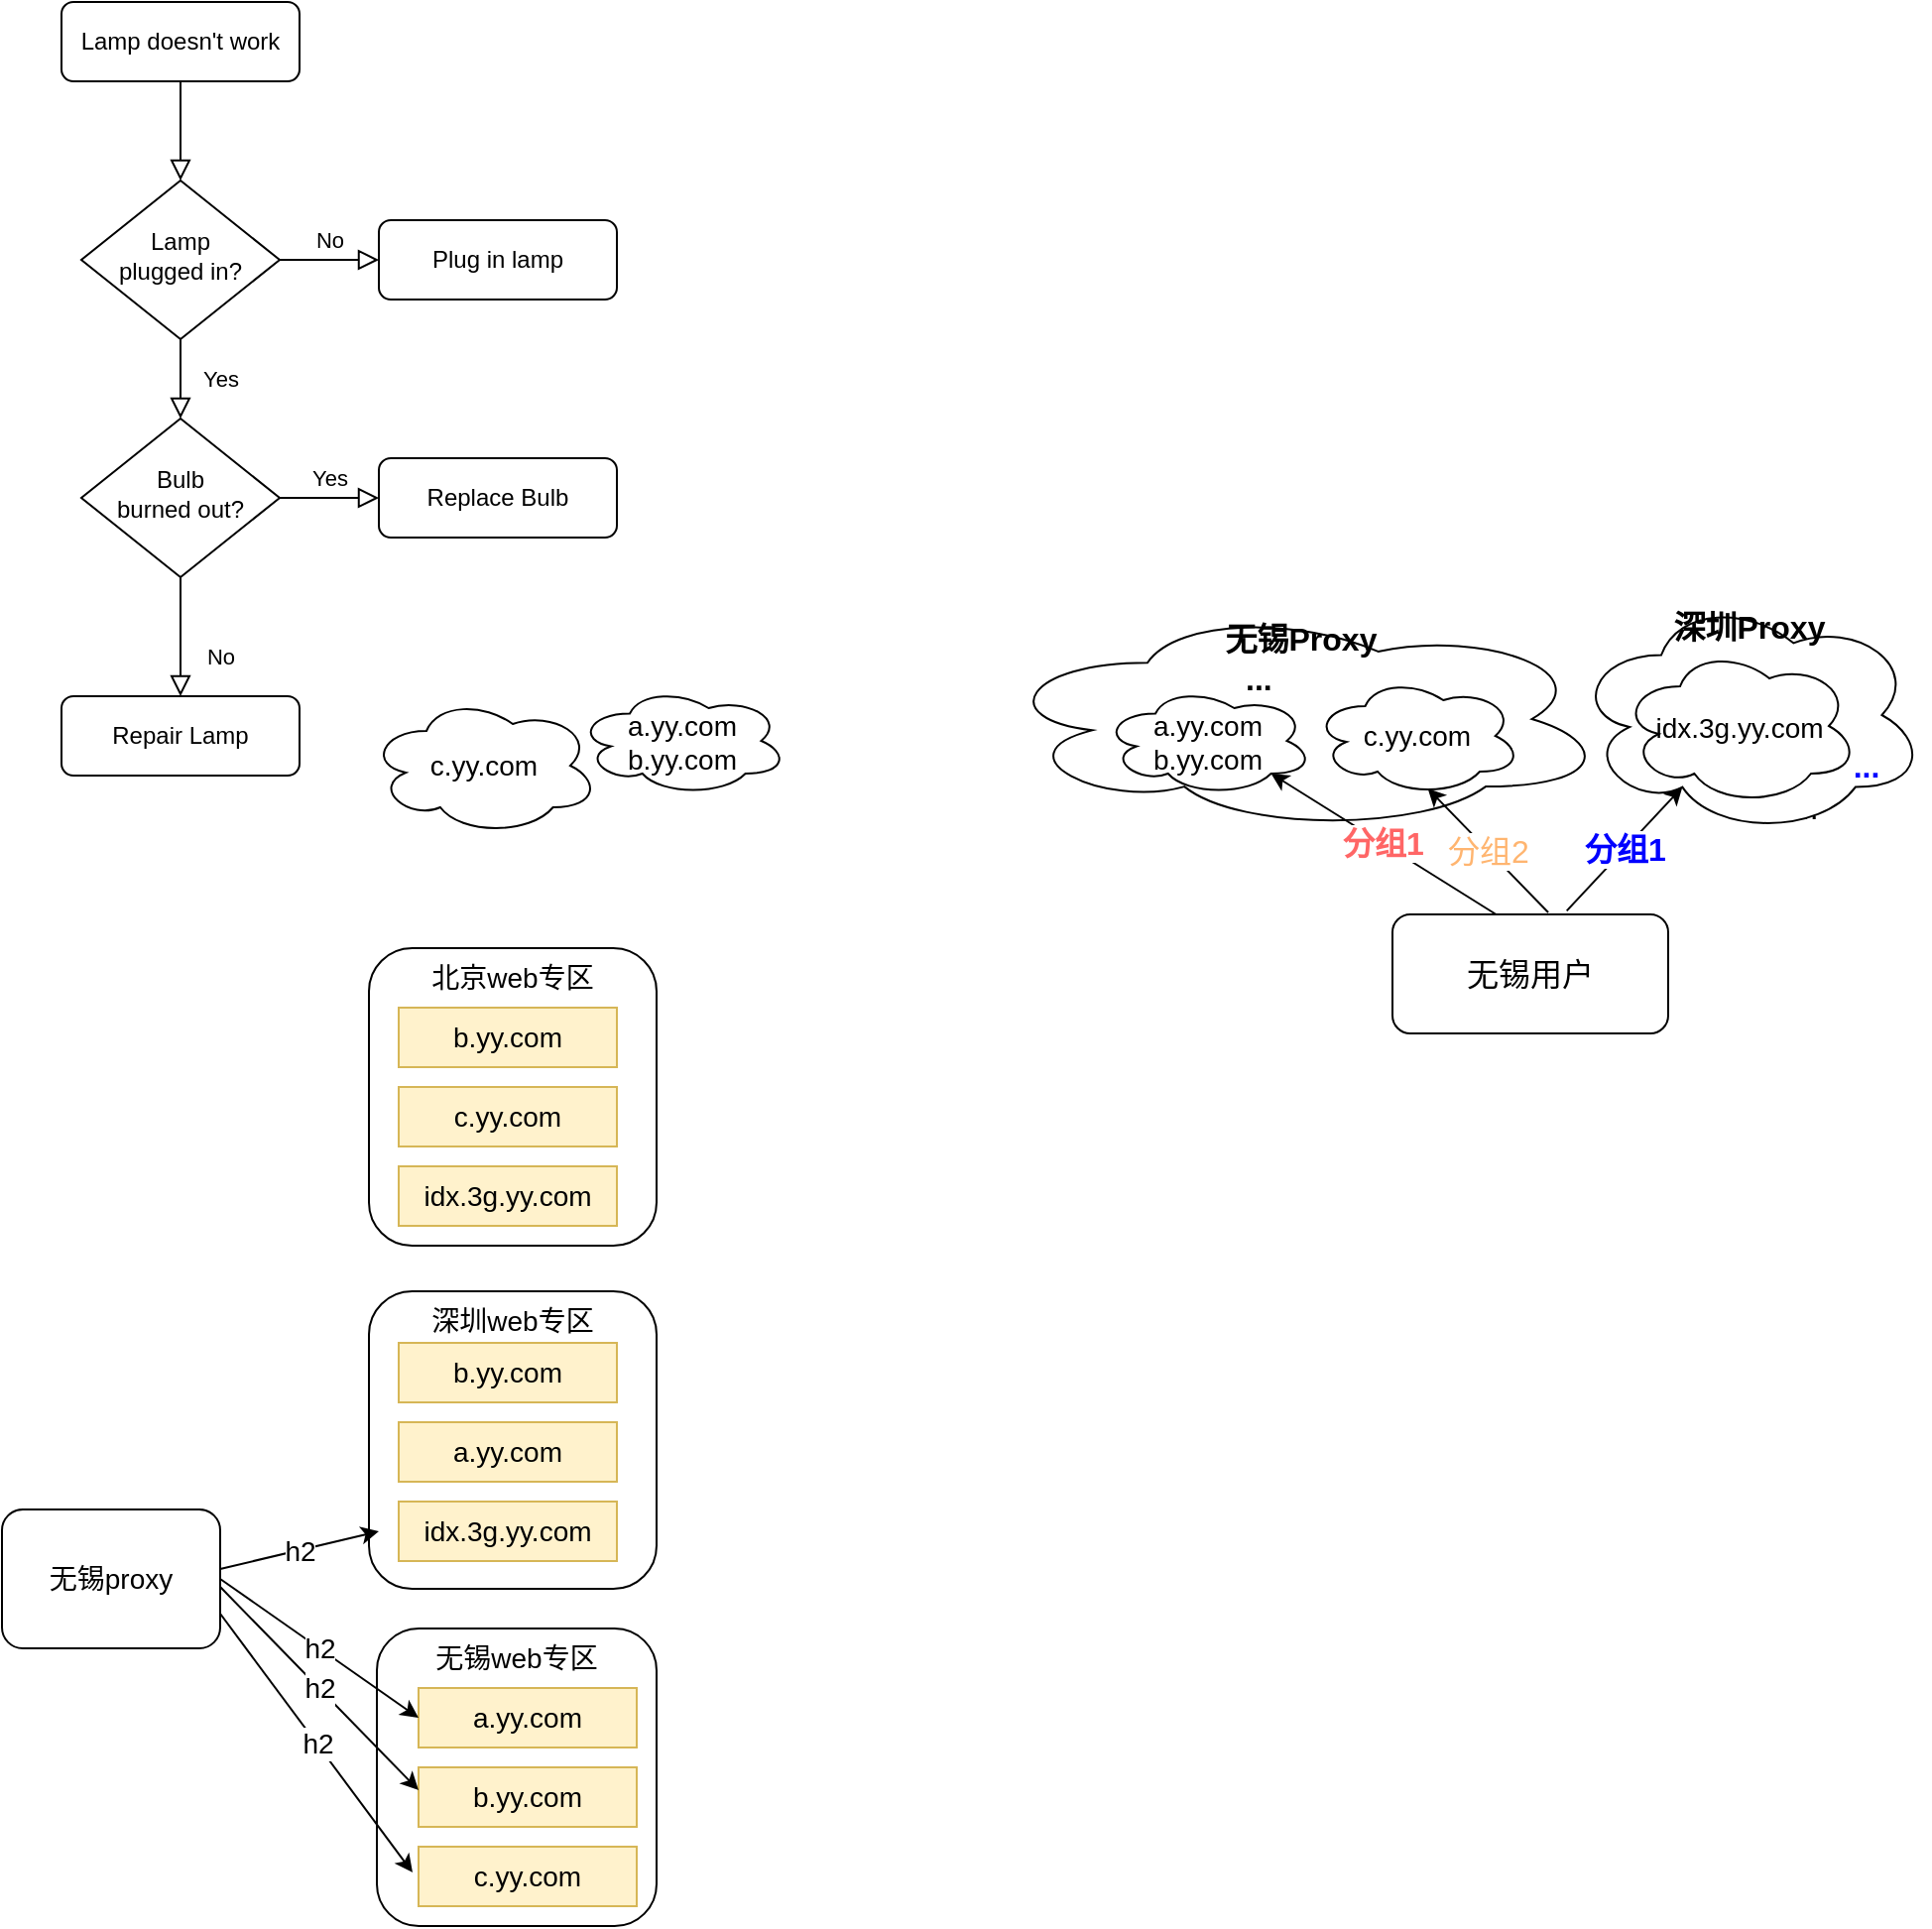 <mxfile version="20.1.1" type="github">
  <diagram id="C5RBs43oDa-KdzZeNtuy" name="Page-1">
    <mxGraphModel dx="1550" dy="859" grid="1" gridSize="10" guides="1" tooltips="1" connect="1" arrows="1" fold="1" page="1" pageScale="1" pageWidth="827" pageHeight="1169" math="0" shadow="0">
      <root>
        <mxCell id="WIyWlLk6GJQsqaUBKTNV-0" />
        <mxCell id="WIyWlLk6GJQsqaUBKTNV-1" parent="WIyWlLk6GJQsqaUBKTNV-0" />
        <mxCell id="q6CO2lnen_L3Ia91H9VO-29" value="深圳web专区" style="rounded=1;whiteSpace=wrap;html=1;fontSize=14;verticalAlign=top;" vertex="1" parent="WIyWlLk6GJQsqaUBKTNV-1">
          <mxGeometry x="315" y="730" width="145" height="150" as="geometry" />
        </mxCell>
        <mxCell id="WIyWlLk6GJQsqaUBKTNV-2" value="" style="rounded=0;html=1;jettySize=auto;orthogonalLoop=1;fontSize=11;endArrow=block;endFill=0;endSize=8;strokeWidth=1;shadow=0;labelBackgroundColor=none;edgeStyle=orthogonalEdgeStyle;" parent="WIyWlLk6GJQsqaUBKTNV-1" source="WIyWlLk6GJQsqaUBKTNV-3" target="WIyWlLk6GJQsqaUBKTNV-6" edge="1">
          <mxGeometry relative="1" as="geometry" />
        </mxCell>
        <mxCell id="WIyWlLk6GJQsqaUBKTNV-3" value="Lamp doesn&#39;t work" style="rounded=1;whiteSpace=wrap;html=1;fontSize=12;glass=0;strokeWidth=1;shadow=0;" parent="WIyWlLk6GJQsqaUBKTNV-1" vertex="1">
          <mxGeometry x="160" y="80" width="120" height="40" as="geometry" />
        </mxCell>
        <mxCell id="WIyWlLk6GJQsqaUBKTNV-4" value="Yes" style="rounded=0;html=1;jettySize=auto;orthogonalLoop=1;fontSize=11;endArrow=block;endFill=0;endSize=8;strokeWidth=1;shadow=0;labelBackgroundColor=none;edgeStyle=orthogonalEdgeStyle;" parent="WIyWlLk6GJQsqaUBKTNV-1" source="WIyWlLk6GJQsqaUBKTNV-6" target="WIyWlLk6GJQsqaUBKTNV-10" edge="1">
          <mxGeometry y="20" relative="1" as="geometry">
            <mxPoint as="offset" />
          </mxGeometry>
        </mxCell>
        <mxCell id="WIyWlLk6GJQsqaUBKTNV-5" value="No" style="edgeStyle=orthogonalEdgeStyle;rounded=0;html=1;jettySize=auto;orthogonalLoop=1;fontSize=11;endArrow=block;endFill=0;endSize=8;strokeWidth=1;shadow=0;labelBackgroundColor=none;" parent="WIyWlLk6GJQsqaUBKTNV-1" source="WIyWlLk6GJQsqaUBKTNV-6" target="WIyWlLk6GJQsqaUBKTNV-7" edge="1">
          <mxGeometry y="10" relative="1" as="geometry">
            <mxPoint as="offset" />
          </mxGeometry>
        </mxCell>
        <mxCell id="WIyWlLk6GJQsqaUBKTNV-6" value="Lamp&lt;br&gt;plugged in?" style="rhombus;whiteSpace=wrap;html=1;shadow=0;fontFamily=Helvetica;fontSize=12;align=center;strokeWidth=1;spacing=6;spacingTop=-4;" parent="WIyWlLk6GJQsqaUBKTNV-1" vertex="1">
          <mxGeometry x="170" y="170" width="100" height="80" as="geometry" />
        </mxCell>
        <mxCell id="WIyWlLk6GJQsqaUBKTNV-7" value="Plug in lamp" style="rounded=1;whiteSpace=wrap;html=1;fontSize=12;glass=0;strokeWidth=1;shadow=0;" parent="WIyWlLk6GJQsqaUBKTNV-1" vertex="1">
          <mxGeometry x="320" y="190" width="120" height="40" as="geometry" />
        </mxCell>
        <mxCell id="WIyWlLk6GJQsqaUBKTNV-8" value="No" style="rounded=0;html=1;jettySize=auto;orthogonalLoop=1;fontSize=11;endArrow=block;endFill=0;endSize=8;strokeWidth=1;shadow=0;labelBackgroundColor=none;edgeStyle=orthogonalEdgeStyle;" parent="WIyWlLk6GJQsqaUBKTNV-1" source="WIyWlLk6GJQsqaUBKTNV-10" target="WIyWlLk6GJQsqaUBKTNV-11" edge="1">
          <mxGeometry x="0.333" y="20" relative="1" as="geometry">
            <mxPoint as="offset" />
          </mxGeometry>
        </mxCell>
        <mxCell id="WIyWlLk6GJQsqaUBKTNV-9" value="Yes" style="edgeStyle=orthogonalEdgeStyle;rounded=0;html=1;jettySize=auto;orthogonalLoop=1;fontSize=11;endArrow=block;endFill=0;endSize=8;strokeWidth=1;shadow=0;labelBackgroundColor=none;" parent="WIyWlLk6GJQsqaUBKTNV-1" source="WIyWlLk6GJQsqaUBKTNV-10" target="WIyWlLk6GJQsqaUBKTNV-12" edge="1">
          <mxGeometry y="10" relative="1" as="geometry">
            <mxPoint as="offset" />
          </mxGeometry>
        </mxCell>
        <mxCell id="WIyWlLk6GJQsqaUBKTNV-10" value="Bulb&lt;br&gt;burned out?" style="rhombus;whiteSpace=wrap;html=1;shadow=0;fontFamily=Helvetica;fontSize=12;align=center;strokeWidth=1;spacing=6;spacingTop=-4;" parent="WIyWlLk6GJQsqaUBKTNV-1" vertex="1">
          <mxGeometry x="170" y="290" width="100" height="80" as="geometry" />
        </mxCell>
        <mxCell id="WIyWlLk6GJQsqaUBKTNV-11" value="Repair Lamp" style="rounded=1;whiteSpace=wrap;html=1;fontSize=12;glass=0;strokeWidth=1;shadow=0;" parent="WIyWlLk6GJQsqaUBKTNV-1" vertex="1">
          <mxGeometry x="160" y="430" width="120" height="40" as="geometry" />
        </mxCell>
        <mxCell id="WIyWlLk6GJQsqaUBKTNV-12" value="Replace Bulb" style="rounded=1;whiteSpace=wrap;html=1;fontSize=12;glass=0;strokeWidth=1;shadow=0;" parent="WIyWlLk6GJQsqaUBKTNV-1" vertex="1">
          <mxGeometry x="320" y="310" width="120" height="40" as="geometry" />
        </mxCell>
        <mxCell id="q6CO2lnen_L3Ia91H9VO-2" value="&lt;div style=&quot;&quot;&gt;&lt;span style=&quot;background-color: initial;&quot;&gt;&lt;b&gt;&lt;font style=&quot;font-size: 16px;&quot;&gt;无锡Proxy&lt;/font&gt;&lt;/b&gt;&lt;/span&gt;&lt;/div&gt;" style="ellipse;shape=cloud;whiteSpace=wrap;html=1;align=center;verticalAlign=top;" vertex="1" parent="WIyWlLk6GJQsqaUBKTNV-1">
          <mxGeometry x="630" y="384.75" width="310" height="113.5" as="geometry" />
        </mxCell>
        <mxCell id="q6CO2lnen_L3Ia91H9VO-0" value="a.yy.com&lt;br style=&quot;font-size: 14px;&quot;&gt;b.yy.com" style="ellipse;shape=cloud;whiteSpace=wrap;html=1;fontSize=14;" vertex="1" parent="WIyWlLk6GJQsqaUBKTNV-1">
          <mxGeometry x="420" y="425" width="106" height="55" as="geometry" />
        </mxCell>
        <mxCell id="q6CO2lnen_L3Ia91H9VO-1" value="c.yy.com" style="ellipse;shape=cloud;whiteSpace=wrap;html=1;fontSize=14;" vertex="1" parent="WIyWlLk6GJQsqaUBKTNV-1">
          <mxGeometry x="315" y="430" width="116" height="70" as="geometry" />
        </mxCell>
        <mxCell id="q6CO2lnen_L3Ia91H9VO-4" value="...." style="text;strokeColor=none;fillColor=none;align=left;verticalAlign=middle;spacingLeft=4;spacingRight=4;overflow=hidden;points=[[0,0.5],[1,0.5]];portConstraint=eastwest;rotatable=0;fontSize=16;" vertex="1" parent="WIyWlLk6GJQsqaUBKTNV-1">
          <mxGeometry x="1022" y="470" width="80" height="30" as="geometry" />
        </mxCell>
        <mxCell id="q6CO2lnen_L3Ia91H9VO-10" value="深圳Proxy" style="ellipse;shape=cloud;whiteSpace=wrap;html=1;fontSize=16;verticalAlign=top;fontStyle=1" vertex="1" parent="WIyWlLk6GJQsqaUBKTNV-1">
          <mxGeometry x="922" y="379" width="178" height="121" as="geometry" />
        </mxCell>
        <mxCell id="q6CO2lnen_L3Ia91H9VO-11" value="&lt;font style=&quot;font-size: 14px;&quot;&gt;idx.3g.yy.com&lt;/font&gt;" style="ellipse;shape=cloud;whiteSpace=wrap;html=1;fontSize=16;" vertex="1" parent="WIyWlLk6GJQsqaUBKTNV-1">
          <mxGeometry x="946" y="405" width="120" height="80" as="geometry" />
        </mxCell>
        <mxCell id="q6CO2lnen_L3Ia91H9VO-14" value="分组1" style="endArrow=classic;html=1;rounded=0;fontSize=16;entryX=0.31;entryY=0.8;entryDx=0;entryDy=0;entryPerimeter=0;exitX=0.632;exitY=-0.03;exitDx=0;exitDy=0;exitPerimeter=0;fontStyle=1;fontColor=#0000FF;" edge="1" parent="WIyWlLk6GJQsqaUBKTNV-1" source="q6CO2lnen_L3Ia91H9VO-28" target="q6CO2lnen_L3Ia91H9VO-10">
          <mxGeometry width="50" height="50" relative="1" as="geometry">
            <mxPoint x="862" y="530" as="sourcePoint" />
            <mxPoint x="982" y="490" as="targetPoint" />
            <Array as="points" />
          </mxGeometry>
        </mxCell>
        <mxCell id="q6CO2lnen_L3Ia91H9VO-17" value="..." style="text;strokeColor=none;fillColor=none;align=left;verticalAlign=middle;spacingLeft=4;spacingRight=4;overflow=hidden;points=[[0,0.5],[1,0.5]];portConstraint=eastwest;rotatable=0;fontSize=16;fontStyle=1" vertex="1" parent="WIyWlLk6GJQsqaUBKTNV-1">
          <mxGeometry x="751" y="410" width="80" height="20" as="geometry" />
        </mxCell>
        <mxCell id="q6CO2lnen_L3Ia91H9VO-18" value="无锡proxy" style="rounded=1;whiteSpace=wrap;html=1;fontSize=14;" vertex="1" parent="WIyWlLk6GJQsqaUBKTNV-1">
          <mxGeometry x="130" y="840" width="110" height="70" as="geometry" />
        </mxCell>
        <mxCell id="q6CO2lnen_L3Ia91H9VO-24" value="" style="edgeStyle=orthogonalEdgeStyle;rounded=0;orthogonalLoop=1;jettySize=auto;html=1;fontSize=14;" edge="1" parent="WIyWlLk6GJQsqaUBKTNV-1" source="q6CO2lnen_L3Ia91H9VO-20" target="q6CO2lnen_L3Ia91H9VO-22">
          <mxGeometry relative="1" as="geometry" />
        </mxCell>
        <mxCell id="q6CO2lnen_L3Ia91H9VO-25" value="无锡web专区" style="rounded=1;whiteSpace=wrap;html=1;fontSize=14;verticalAlign=top;" vertex="1" parent="WIyWlLk6GJQsqaUBKTNV-1">
          <mxGeometry x="319" y="900" width="141" height="150" as="geometry" />
        </mxCell>
        <mxCell id="q6CO2lnen_L3Ia91H9VO-20" value="a.yy.com" style="rounded=0;whiteSpace=wrap;html=1;fontSize=14;fillColor=#fff2cc;strokeColor=#d6b656;" vertex="1" parent="WIyWlLk6GJQsqaUBKTNV-1">
          <mxGeometry x="340" y="930" width="110" height="30" as="geometry" />
        </mxCell>
        <mxCell id="q6CO2lnen_L3Ia91H9VO-21" value="b.yy.com" style="rounded=0;whiteSpace=wrap;html=1;fontSize=14;fillColor=#fff2cc;strokeColor=#d6b656;" vertex="1" parent="WIyWlLk6GJQsqaUBKTNV-1">
          <mxGeometry x="340" y="970" width="110" height="30" as="geometry" />
        </mxCell>
        <mxCell id="q6CO2lnen_L3Ia91H9VO-22" value="c.yy.com" style="rounded=0;whiteSpace=wrap;html=1;fontSize=14;fillColor=#fff2cc;strokeColor=#d6b656;" vertex="1" parent="WIyWlLk6GJQsqaUBKTNV-1">
          <mxGeometry x="340" y="1010" width="110" height="30" as="geometry" />
        </mxCell>
        <mxCell id="q6CO2lnen_L3Ia91H9VO-26" value="分组2" style="endArrow=classic;html=1;rounded=0;fontSize=16;exitX=0.565;exitY=-0.017;exitDx=0;exitDy=0;entryX=0.55;entryY=0.95;entryDx=0;entryDy=0;entryPerimeter=0;fontColor=#FFB570;exitPerimeter=0;" edge="1" source="q6CO2lnen_L3Ia91H9VO-28" parent="WIyWlLk6GJQsqaUBKTNV-1">
          <mxGeometry width="50" height="50" relative="1" as="geometry">
            <mxPoint x="822" y="530" as="sourcePoint" />
            <mxPoint x="848.8" y="476.5" as="targetPoint" />
          </mxGeometry>
        </mxCell>
        <mxCell id="q6CO2lnen_L3Ia91H9VO-27" value="分组1" style="endArrow=classic;html=1;rounded=0;fontSize=16;fontStyle=1;fontColor=#FF6666;entryX=0.8;entryY=0.8;entryDx=0;entryDy=0;entryPerimeter=0;" edge="1" parent="WIyWlLk6GJQsqaUBKTNV-1" target="q6CO2lnen_L3Ia91H9VO-46">
          <mxGeometry width="50" height="50" relative="1" as="geometry">
            <mxPoint x="883.24" y="540" as="sourcePoint" />
            <mxPoint x="780" y="470" as="targetPoint" />
            <Array as="points" />
          </mxGeometry>
        </mxCell>
        <mxCell id="q6CO2lnen_L3Ia91H9VO-28" value="无锡用户" style="rounded=1;whiteSpace=wrap;html=1;fontSize=16;" vertex="1" parent="WIyWlLk6GJQsqaUBKTNV-1">
          <mxGeometry x="831" y="540" width="139" height="60" as="geometry" />
        </mxCell>
        <mxCell id="q6CO2lnen_L3Ia91H9VO-31" value="h2" style="endArrow=classic;html=1;rounded=0;fontSize=14;entryX=0;entryY=0.5;entryDx=0;entryDy=0;exitX=1;exitY=0.5;exitDx=0;exitDy=0;" edge="1" parent="WIyWlLk6GJQsqaUBKTNV-1" source="q6CO2lnen_L3Ia91H9VO-18" target="q6CO2lnen_L3Ia91H9VO-20">
          <mxGeometry width="50" height="50" relative="1" as="geometry">
            <mxPoint x="230" y="930" as="sourcePoint" />
            <mxPoint x="330" y="950" as="targetPoint" />
          </mxGeometry>
        </mxCell>
        <mxCell id="q6CO2lnen_L3Ia91H9VO-33" value="h2" style="endArrow=classic;html=1;rounded=0;fontSize=14;entryX=0;entryY=0.25;entryDx=0;entryDy=0;exitX=1;exitY=0.5;exitDx=0;exitDy=0;" edge="1" parent="WIyWlLk6GJQsqaUBKTNV-1">
          <mxGeometry width="50" height="50" relative="1" as="geometry">
            <mxPoint x="240" y="879" as="sourcePoint" />
            <mxPoint x="340" y="981.5" as="targetPoint" />
          </mxGeometry>
        </mxCell>
        <mxCell id="q6CO2lnen_L3Ia91H9VO-34" value="h2" style="endArrow=classic;html=1;rounded=0;fontSize=14;entryX=0;entryY=0;entryDx=0;entryDy=0;exitX=1;exitY=0.75;exitDx=0;exitDy=0;" edge="1" parent="WIyWlLk6GJQsqaUBKTNV-1" source="q6CO2lnen_L3Ia91H9VO-18">
          <mxGeometry width="50" height="50" relative="1" as="geometry">
            <mxPoint x="247" y="893" as="sourcePoint" />
            <mxPoint x="337" y="1023" as="targetPoint" />
          </mxGeometry>
        </mxCell>
        <mxCell id="q6CO2lnen_L3Ia91H9VO-35" value="idx.3g.yy.com" style="rounded=0;whiteSpace=wrap;html=1;fontSize=14;fillColor=#fff2cc;strokeColor=#d6b656;" vertex="1" parent="WIyWlLk6GJQsqaUBKTNV-1">
          <mxGeometry x="330" y="836" width="110" height="30" as="geometry" />
        </mxCell>
        <mxCell id="q6CO2lnen_L3Ia91H9VO-36" value="a.yy.com" style="rounded=0;whiteSpace=wrap;html=1;fontSize=14;fillColor=#fff2cc;strokeColor=#d6b656;" vertex="1" parent="WIyWlLk6GJQsqaUBKTNV-1">
          <mxGeometry x="330" y="796" width="110" height="30" as="geometry" />
        </mxCell>
        <mxCell id="q6CO2lnen_L3Ia91H9VO-37" value="b.yy.com" style="rounded=0;whiteSpace=wrap;html=1;fontSize=14;fillColor=#fff2cc;strokeColor=#d6b656;" vertex="1" parent="WIyWlLk6GJQsqaUBKTNV-1">
          <mxGeometry x="330" y="756" width="110" height="30" as="geometry" />
        </mxCell>
        <mxCell id="q6CO2lnen_L3Ia91H9VO-38" value="h2" style="endArrow=classic;html=1;rounded=0;fontSize=14;" edge="1" parent="WIyWlLk6GJQsqaUBKTNV-1">
          <mxGeometry width="50" height="50" relative="1" as="geometry">
            <mxPoint x="240" y="870" as="sourcePoint" />
            <mxPoint x="320" y="851" as="targetPoint" />
          </mxGeometry>
        </mxCell>
        <mxCell id="q6CO2lnen_L3Ia91H9VO-40" value="北京web专区" style="rounded=1;whiteSpace=wrap;html=1;fontSize=14;verticalAlign=top;" vertex="1" parent="WIyWlLk6GJQsqaUBKTNV-1">
          <mxGeometry x="315" y="557" width="145" height="150" as="geometry" />
        </mxCell>
        <mxCell id="q6CO2lnen_L3Ia91H9VO-41" value="idx.3g.yy.com" style="rounded=0;whiteSpace=wrap;html=1;fontSize=14;fillColor=#fff2cc;strokeColor=#d6b656;" vertex="1" parent="WIyWlLk6GJQsqaUBKTNV-1">
          <mxGeometry x="330" y="667" width="110" height="30" as="geometry" />
        </mxCell>
        <mxCell id="q6CO2lnen_L3Ia91H9VO-42" value="c.yy.com" style="rounded=0;whiteSpace=wrap;html=1;fontSize=14;fillColor=#fff2cc;strokeColor=#d6b656;" vertex="1" parent="WIyWlLk6GJQsqaUBKTNV-1">
          <mxGeometry x="330" y="627" width="110" height="30" as="geometry" />
        </mxCell>
        <mxCell id="q6CO2lnen_L3Ia91H9VO-43" value="b.yy.com" style="rounded=0;whiteSpace=wrap;html=1;fontSize=14;fillColor=#fff2cc;strokeColor=#d6b656;" vertex="1" parent="WIyWlLk6GJQsqaUBKTNV-1">
          <mxGeometry x="330" y="587" width="110" height="30" as="geometry" />
        </mxCell>
        <mxCell id="q6CO2lnen_L3Ia91H9VO-46" value="a.yy.com&lt;br style=&quot;font-size: 14px;&quot;&gt;b.yy.com" style="ellipse;shape=cloud;whiteSpace=wrap;html=1;fontSize=14;" vertex="1" parent="WIyWlLk6GJQsqaUBKTNV-1">
          <mxGeometry x="685" y="425" width="106" height="55" as="geometry" />
        </mxCell>
        <mxCell id="q6CO2lnen_L3Ia91H9VO-47" value="c.yy.com" style="ellipse;shape=cloud;whiteSpace=wrap;html=1;fontSize=14;" vertex="1" parent="WIyWlLk6GJQsqaUBKTNV-1">
          <mxGeometry x="791" y="420" width="105" height="60" as="geometry" />
        </mxCell>
        <mxCell id="q6CO2lnen_L3Ia91H9VO-48" value="...&lt;br&gt;" style="text;html=1;strokeColor=none;fillColor=none;align=center;verticalAlign=middle;whiteSpace=wrap;rounded=0;fontSize=16;fontColor=#0000FF;fontStyle=1" vertex="1" parent="WIyWlLk6GJQsqaUBKTNV-1">
          <mxGeometry x="1050" y="455" width="40" height="20" as="geometry" />
        </mxCell>
      </root>
    </mxGraphModel>
  </diagram>
</mxfile>
